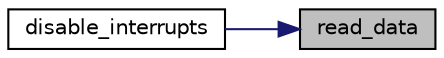 digraph "read_data"
{
 // LATEX_PDF_SIZE
  edge [fontname="Helvetica",fontsize="10",labelfontname="Helvetica",labelfontsize="10"];
  node [fontname="Helvetica",fontsize="10",shape=record];
  rankdir="RL";
  Node1 [label="read_data",height=0.2,width=0.4,color="black", fillcolor="grey75", style="filled", fontcolor="black",tooltip="retorna a data lida do output_buffer, se esta estiver disponivel"];
  Node1 -> Node2 [dir="back",color="midnightblue",fontsize="10",style="solid",fontname="Helvetica"];
  Node2 [label="disable_interrupts",height=0.2,width=0.4,color="black", fillcolor="white", style="filled",URL="$mouse_8h.html#a4f8a45b073b063d15dc1ce937b89ff2e",tooltip="desativa as interrupcoes do mouse."];
}
